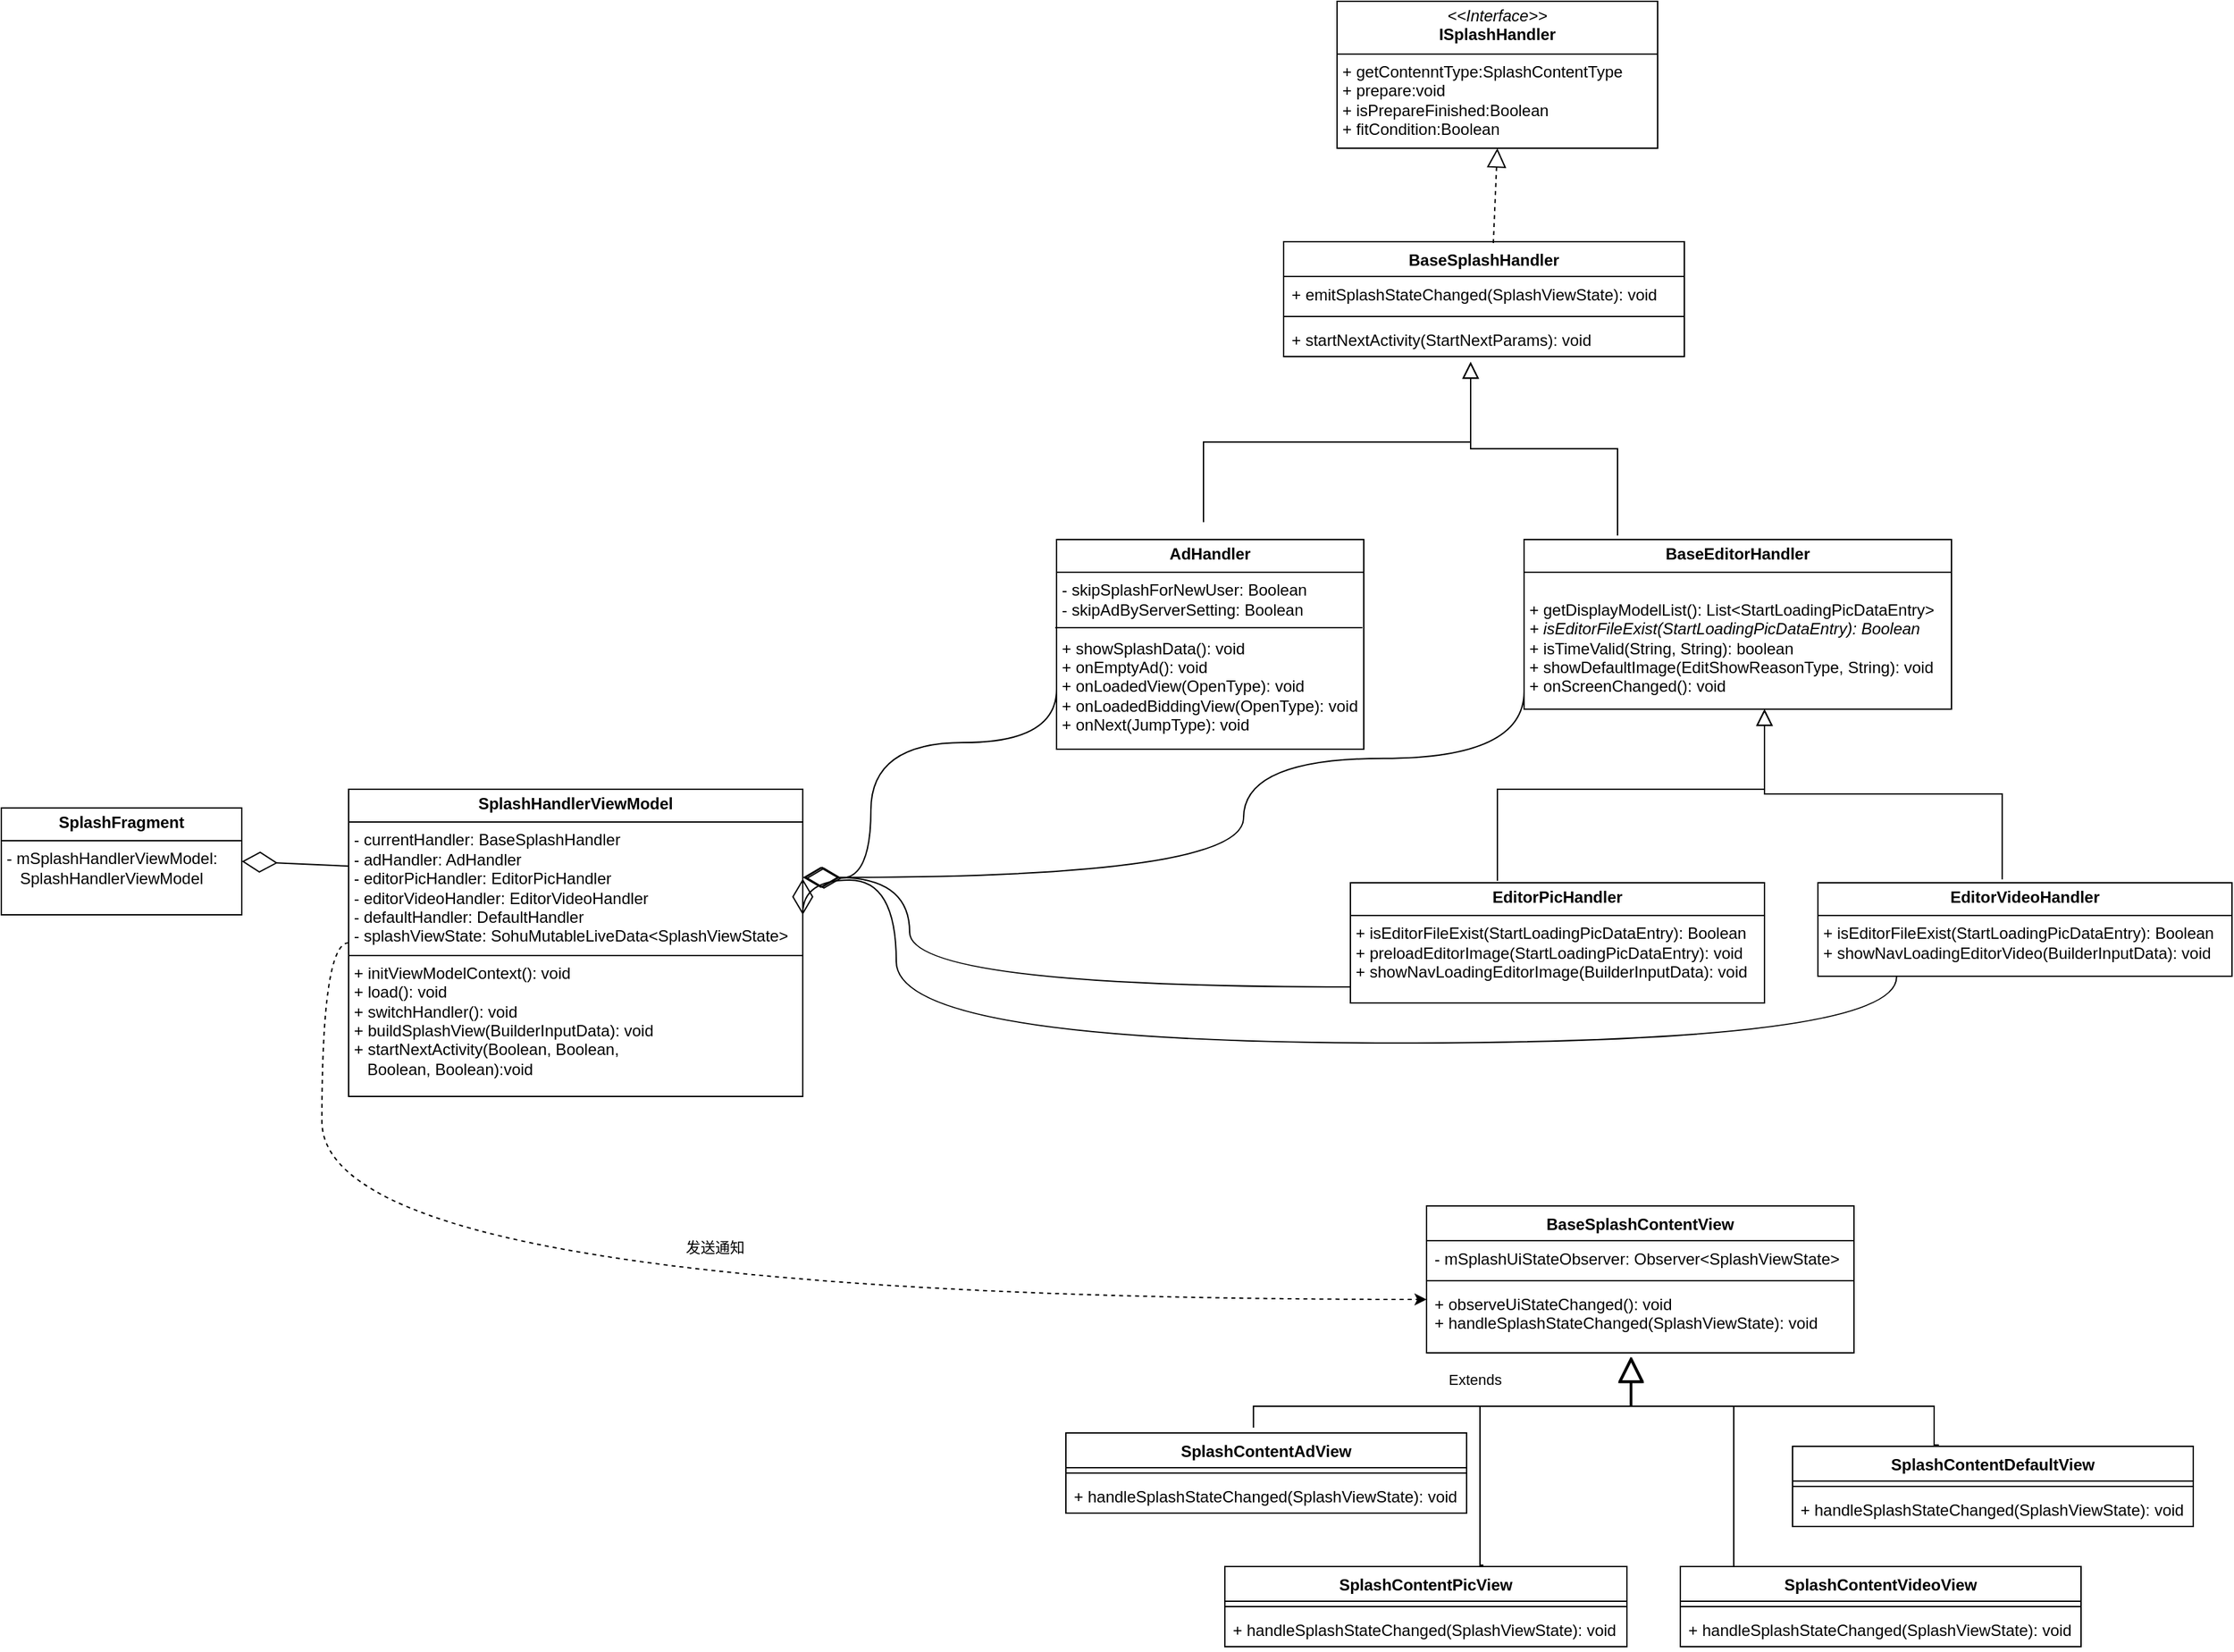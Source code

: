 <mxfile version="24.7.8" pages="3">
  <diagram id="C5RBs43oDa-KdzZeNtuy" name="启动-类图">
    <mxGraphModel dx="1853" dy="650" grid="1" gridSize="10" guides="1" tooltips="1" connect="1" arrows="1" fold="1" page="1" pageScale="1" pageWidth="827" pageHeight="1169" math="0" shadow="0">
      <root>
        <mxCell id="WIyWlLk6GJQsqaUBKTNV-0" />
        <mxCell id="WIyWlLk6GJQsqaUBKTNV-1" parent="WIyWlLk6GJQsqaUBKTNV-0" />
        <mxCell id="zkfFHV4jXpPFQw0GAbJ--12" value="" style="endArrow=block;endSize=10;endFill=0;shadow=0;strokeWidth=1;rounded=0;curved=0;edgeStyle=elbowEdgeStyle;elbow=vertical;" parent="WIyWlLk6GJQsqaUBKTNV-1" edge="1">
          <mxGeometry width="160" relative="1" as="geometry">
            <mxPoint x="100" y="410" as="sourcePoint" />
            <mxPoint x="300" y="290" as="targetPoint" />
          </mxGeometry>
        </mxCell>
        <mxCell id="zkfFHV4jXpPFQw0GAbJ--16" value="" style="endArrow=block;endSize=10;endFill=0;shadow=0;strokeWidth=1;rounded=0;curved=0;edgeStyle=elbowEdgeStyle;elbow=vertical;" parent="WIyWlLk6GJQsqaUBKTNV-1" edge="1">
          <mxGeometry width="160" relative="1" as="geometry">
            <mxPoint x="410" y="420" as="sourcePoint" />
            <mxPoint x="300" y="290" as="targetPoint" />
          </mxGeometry>
        </mxCell>
        <mxCell id="vUtpF-FoAzg-DGNeopzM-1" value="BaseSplashHandler" style="swimlane;fontStyle=1;align=center;verticalAlign=top;childLayout=stackLayout;horizontal=1;startSize=26;horizontalStack=0;resizeParent=1;resizeParentMax=0;resizeLast=0;collapsible=1;marginBottom=0;whiteSpace=wrap;html=1;" vertex="1" parent="WIyWlLk6GJQsqaUBKTNV-1">
          <mxGeometry x="160" y="200" width="300" height="86" as="geometry" />
        </mxCell>
        <mxCell id="vUtpF-FoAzg-DGNeopzM-2" value="+ emitSplashStateChanged(SplashViewState): void" style="text;strokeColor=none;fillColor=none;align=left;verticalAlign=top;spacingLeft=4;spacingRight=4;overflow=hidden;rotatable=0;points=[[0,0.5],[1,0.5]];portConstraint=eastwest;whiteSpace=wrap;html=1;" vertex="1" parent="vUtpF-FoAzg-DGNeopzM-1">
          <mxGeometry y="26" width="300" height="26" as="geometry" />
        </mxCell>
        <mxCell id="vUtpF-FoAzg-DGNeopzM-3" value="" style="line;strokeWidth=1;fillColor=none;align=left;verticalAlign=middle;spacingTop=-1;spacingLeft=3;spacingRight=3;rotatable=0;labelPosition=right;points=[];portConstraint=eastwest;strokeColor=inherit;" vertex="1" parent="vUtpF-FoAzg-DGNeopzM-1">
          <mxGeometry y="52" width="300" height="8" as="geometry" />
        </mxCell>
        <mxCell id="vUtpF-FoAzg-DGNeopzM-4" value="+ startNextActivity(StartNextParams): void" style="text;strokeColor=none;fillColor=none;align=left;verticalAlign=top;spacingLeft=4;spacingRight=4;overflow=hidden;rotatable=0;points=[[0,0.5],[1,0.5]];portConstraint=eastwest;whiteSpace=wrap;html=1;" vertex="1" parent="vUtpF-FoAzg-DGNeopzM-1">
          <mxGeometry y="60" width="300" height="26" as="geometry" />
        </mxCell>
        <mxCell id="vUtpF-FoAzg-DGNeopzM-5" value="&lt;p style=&quot;margin:0px;margin-top:4px;text-align:center;&quot;&gt;&lt;i&gt;&amp;lt;&amp;lt;Interface&amp;gt;&amp;gt;&lt;/i&gt;&lt;br&gt;&lt;b&gt;ISplashHandler&lt;/b&gt;&lt;br&gt;&lt;/p&gt;&lt;hr size=&quot;1&quot; style=&quot;border-style:solid;&quot;&gt;&lt;p style=&quot;margin:0px;margin-left:4px;&quot;&gt;+ getContenntType:SplashContentType&lt;br&gt;+ prepare:void&lt;/p&gt;&lt;p style=&quot;margin:0px;margin-left:4px;&quot;&gt;+ isPrepareFinished:Boolean&lt;br&gt;&lt;/p&gt;&lt;p style=&quot;margin:0px;margin-left:4px;&quot;&gt;+&amp;nbsp;fitCondition:Boolean&lt;/p&gt;" style="verticalAlign=top;align=left;overflow=fill;html=1;whiteSpace=wrap;" vertex="1" parent="WIyWlLk6GJQsqaUBKTNV-1">
          <mxGeometry x="200" y="20" width="240" height="110" as="geometry" />
        </mxCell>
        <mxCell id="vUtpF-FoAzg-DGNeopzM-6" value="" style="endArrow=block;dashed=1;endFill=0;endSize=12;html=1;rounded=0;entryX=0.5;entryY=1;entryDx=0;entryDy=0;exitX=0.55;exitY=0.012;exitDx=0;exitDy=0;exitPerimeter=0;" edge="1" parent="WIyWlLk6GJQsqaUBKTNV-1" target="vUtpF-FoAzg-DGNeopzM-5">
          <mxGeometry width="160" relative="1" as="geometry">
            <mxPoint x="317" y="201.032" as="sourcePoint" />
            <mxPoint x="312" y="130" as="targetPoint" />
          </mxGeometry>
        </mxCell>
        <mxCell id="vUtpF-FoAzg-DGNeopzM-8" value="&lt;p style=&quot;margin:0px;margin-top:4px;text-align:center;&quot;&gt;&lt;b&gt;AdHandler&lt;/b&gt;&lt;/p&gt;&lt;hr size=&quot;1&quot; style=&quot;border-style:solid;&quot;&gt;&lt;p style=&quot;margin:0px;margin-left:4px;&quot;&gt;- skipSplashForNewUser: Boolean&lt;/p&gt;&lt;p style=&quot;margin:0px;margin-left:4px;&quot;&gt;- skipAdByServerSetting:&amp;nbsp;&lt;span style=&quot;background-color: initial;&quot;&gt;Boolean&lt;/span&gt;&lt;/p&gt;&lt;p style=&quot;margin:0px;margin-left:4px;&quot;&gt;&lt;br&gt;&lt;/p&gt;&lt;p style=&quot;margin:0px;margin-left:4px;&quot;&gt;&lt;span style=&quot;background-color: initial;&quot;&gt;+ showSplashData(): void&lt;/span&gt;&lt;/p&gt;&lt;p style=&quot;margin:0px;margin-left:4px;&quot;&gt;&lt;span style=&quot;background-color: initial;&quot;&gt;+&amp;nbsp;&lt;/span&gt;&lt;span style=&quot;background-color: initial;&quot;&gt;onEmptyAd(): void&lt;/span&gt;&lt;/p&gt;&lt;p style=&quot;margin:0px;margin-left:4px;&quot;&gt;&lt;span style=&quot;background-color: initial;&quot;&gt;+&amp;nbsp;&lt;/span&gt;&lt;span style=&quot;background-color: initial;&quot;&gt;onLoadedView(&lt;/span&gt;&lt;span style=&quot;background-color: initial;&quot;&gt;OpenType&lt;/span&gt;&lt;span style=&quot;background-color: initial;&quot;&gt;): void&lt;/span&gt;&lt;/p&gt;&lt;p style=&quot;margin:0px;margin-left:4px;&quot;&gt;&lt;span style=&quot;background-color: initial;&quot;&gt;+&amp;nbsp;&lt;/span&gt;&lt;span style=&quot;background-color: initial;&quot;&gt;onLoadedBiddingView(&lt;/span&gt;&lt;span style=&quot;background-color: initial;&quot;&gt;OpenType&lt;/span&gt;&lt;span style=&quot;background-color: initial;&quot;&gt;): void&lt;/span&gt;&lt;span style=&quot;background-color: initial;&quot;&gt;&lt;br&gt;&lt;/span&gt;&lt;/p&gt;&lt;p style=&quot;margin:0px;margin-left:4px;&quot;&gt;&lt;span style=&quot;background-color: initial;&quot;&gt;+ onNext(&lt;/span&gt;&lt;span style=&quot;background-color: initial;&quot;&gt;JumpType&lt;/span&gt;&lt;span style=&quot;background-color: initial;&quot;&gt;): void&lt;/span&gt;&lt;/p&gt;" style="verticalAlign=top;align=left;overflow=fill;html=1;whiteSpace=wrap;" vertex="1" parent="WIyWlLk6GJQsqaUBKTNV-1">
          <mxGeometry x="-10" y="423" width="230" height="157" as="geometry" />
        </mxCell>
        <mxCell id="vUtpF-FoAzg-DGNeopzM-9" value="" style="line;strokeWidth=1;fillColor=none;align=left;verticalAlign=middle;spacingTop=-1;spacingLeft=3;spacingRight=3;rotatable=0;labelPosition=right;points=[];portConstraint=eastwest;strokeColor=inherit;" vertex="1" parent="WIyWlLk6GJQsqaUBKTNV-1">
          <mxGeometry x="-11" y="485" width="230" height="8" as="geometry" />
        </mxCell>
        <mxCell id="vUtpF-FoAzg-DGNeopzM-10" value="&lt;p style=&quot;margin:0px;margin-top:4px;text-align:center;&quot;&gt;&lt;b&gt;BaseEditorHandler&lt;/b&gt;&lt;/p&gt;&lt;hr size=&quot;1&quot; style=&quot;border-style:solid;&quot;&gt;&lt;p style=&quot;margin:0px;margin-left:4px;&quot;&gt;&lt;br&gt;&lt;/p&gt;&lt;p style=&quot;margin:0px;margin-left:4px;&quot;&gt;&lt;span style=&quot;background-color: initial;&quot;&gt;+&amp;nbsp;&lt;/span&gt;&lt;span style=&quot;background-color: initial;&quot;&gt;getDisplayModelList():&amp;nbsp;&lt;/span&gt;&lt;span style=&quot;background-color: initial;&quot;&gt;List&amp;lt;StartLoadingPicDataEntry&amp;gt;&lt;/span&gt;&lt;/p&gt;&lt;p style=&quot;margin:0px;margin-left:4px;&quot;&gt;&lt;i&gt;&lt;span style=&quot;background-color: initial;&quot;&gt;+ isEditorFileExist(&lt;/span&gt;&lt;span style=&quot;background-color: initial;&quot;&gt;StartLoadingPicDataEntry&lt;/span&gt;&lt;span style=&quot;background-color: initial;&quot;&gt;): Boolean&lt;/span&gt;&lt;/i&gt;&lt;br&gt;&lt;/p&gt;&lt;p style=&quot;margin:0px;margin-left:4px;&quot;&gt;&lt;span style=&quot;background-color: initial;&quot;&gt;+&amp;nbsp;&lt;/span&gt;&lt;span style=&quot;background-color: initial;&quot;&gt;isTimeValid(&lt;/span&gt;&lt;span style=&quot;background-color: initial;&quot;&gt;String, String&lt;/span&gt;&lt;span style=&quot;background-color: initial;&quot;&gt;): boolean&lt;/span&gt;&lt;span style=&quot;background-color: initial;&quot;&gt;&lt;br&gt;&lt;/span&gt;&lt;/p&gt;&lt;p style=&quot;margin:0px;margin-left:4px;&quot;&gt;&lt;span style=&quot;background-color: initial;&quot;&gt;+ showDefaultImage(&lt;/span&gt;&lt;span style=&quot;background-color: initial;&quot;&gt;EditShowReasonType, String): void&lt;/span&gt;&lt;/p&gt;&lt;p style=&quot;margin:0px;margin-left:4px;&quot;&gt;&lt;span style=&quot;background-color: initial;&quot;&gt;+&amp;nbsp;&lt;/span&gt;&lt;span style=&quot;background-color: initial;&quot;&gt;onScreenChanged(): void&lt;/span&gt;&lt;/p&gt;" style="verticalAlign=top;align=left;overflow=fill;html=1;whiteSpace=wrap;" vertex="1" parent="WIyWlLk6GJQsqaUBKTNV-1">
          <mxGeometry x="340" y="423" width="320" height="127" as="geometry" />
        </mxCell>
        <mxCell id="vUtpF-FoAzg-DGNeopzM-12" value="&lt;p style=&quot;margin:0px;margin-top:4px;text-align:center;&quot;&gt;&lt;b&gt;EditorPicHandler&lt;/b&gt;&lt;/p&gt;&lt;hr size=&quot;1&quot; style=&quot;border-style:solid;&quot;&gt;&lt;p style=&quot;margin:0px;margin-left:4px;&quot;&gt;&lt;span style=&quot;background-color: initial;&quot;&gt;+ isEditorFileExist(&lt;/span&gt;&lt;span style=&quot;background-color: initial;&quot;&gt;StartLoadingPicDataEntry&lt;/span&gt;&lt;span style=&quot;background-color: initial;&quot;&gt;): Boolean&lt;/span&gt;&lt;br&gt;&lt;/p&gt;&lt;p style=&quot;margin:0px;margin-left:4px;&quot;&gt;&lt;span style=&quot;background-color: initial;&quot;&gt;+&amp;nbsp;&lt;/span&gt;&lt;span style=&quot;background-color: initial;&quot;&gt;preloadEditorImage(&lt;/span&gt;&lt;span style=&quot;background-color: initial;&quot;&gt;StartLoadingPicDataEntry): void&lt;/span&gt;&lt;/p&gt;&lt;p style=&quot;margin:0px;margin-left:4px;&quot;&gt;&lt;span style=&quot;background-color: initial;&quot;&gt;+&amp;nbsp;&lt;/span&gt;&lt;span style=&quot;background-color: initial;&quot;&gt;showNavLoadingEditorImage(BuilderInputData): void&lt;/span&gt;&lt;/p&gt;" style="verticalAlign=top;align=left;overflow=fill;html=1;whiteSpace=wrap;" vertex="1" parent="WIyWlLk6GJQsqaUBKTNV-1">
          <mxGeometry x="210" y="680" width="310" height="90" as="geometry" />
        </mxCell>
        <mxCell id="vUtpF-FoAzg-DGNeopzM-13" value="&lt;p style=&quot;margin:0px;margin-top:4px;text-align:center;&quot;&gt;&lt;b&gt;EditorVideoHandler&lt;/b&gt;&lt;/p&gt;&lt;hr size=&quot;1&quot; style=&quot;border-style:solid;&quot;&gt;&lt;p style=&quot;margin:0px;margin-left:4px;&quot;&gt;&lt;span style=&quot;background-color: initial;&quot;&gt;+ isEditorFileExist(&lt;/span&gt;&lt;span style=&quot;background-color: initial;&quot;&gt;StartLoadingPicDataEntry&lt;/span&gt;&lt;span style=&quot;background-color: initial;&quot;&gt;): Boolean&lt;/span&gt;&lt;/p&gt;&lt;p style=&quot;margin:0px;margin-left:4px;&quot;&gt;&lt;span style=&quot;background-color: initial;&quot;&gt;+&amp;nbsp;&lt;/span&gt;&lt;span style=&quot;background-color: initial;&quot;&gt;showNavLoadingEditorVideo(BuilderInputData): void&lt;/span&gt;&lt;/p&gt;" style="verticalAlign=top;align=left;overflow=fill;html=1;whiteSpace=wrap;" vertex="1" parent="WIyWlLk6GJQsqaUBKTNV-1">
          <mxGeometry x="560" y="680" width="310" height="70" as="geometry" />
        </mxCell>
        <mxCell id="vUtpF-FoAzg-DGNeopzM-14" value="" style="endArrow=block;endSize=10;endFill=0;shadow=0;strokeWidth=1;rounded=0;curved=0;edgeStyle=elbowEdgeStyle;elbow=vertical;exitX=0.445;exitY=-0.036;exitDx=0;exitDy=0;exitPerimeter=0;" edge="1" parent="WIyWlLk6GJQsqaUBKTNV-1" source="vUtpF-FoAzg-DGNeopzM-13">
          <mxGeometry width="160" relative="1" as="geometry">
            <mxPoint x="630" y="680" as="sourcePoint" />
            <mxPoint x="520" y="550" as="targetPoint" />
          </mxGeometry>
        </mxCell>
        <mxCell id="vUtpF-FoAzg-DGNeopzM-15" value="" style="endArrow=block;endSize=10;endFill=0;shadow=0;strokeWidth=1;rounded=0;curved=0;edgeStyle=elbowEdgeStyle;elbow=vertical;exitX=0.355;exitY=-0.017;exitDx=0;exitDy=0;exitPerimeter=0;" edge="1" parent="WIyWlLk6GJQsqaUBKTNV-1" source="vUtpF-FoAzg-DGNeopzM-12">
          <mxGeometry width="160" relative="1" as="geometry">
            <mxPoint x="320" y="670" as="sourcePoint" />
            <mxPoint x="520" y="550" as="targetPoint" />
            <Array as="points">
              <mxPoint x="420" y="610" />
            </Array>
          </mxGeometry>
        </mxCell>
        <mxCell id="vUtpF-FoAzg-DGNeopzM-16" value="BaseSplashContentView" style="swimlane;fontStyle=1;align=center;verticalAlign=top;childLayout=stackLayout;horizontal=1;startSize=26;horizontalStack=0;resizeParent=1;resizeParentMax=0;resizeLast=0;collapsible=1;marginBottom=0;whiteSpace=wrap;html=1;" vertex="1" parent="WIyWlLk6GJQsqaUBKTNV-1">
          <mxGeometry x="267" y="922" width="320" height="110" as="geometry" />
        </mxCell>
        <mxCell id="vUtpF-FoAzg-DGNeopzM-17" value="-&amp;nbsp;mSplashUiStateObserver:&amp;nbsp;Observer&amp;lt;SplashViewState&amp;gt;" style="text;strokeColor=none;fillColor=none;align=left;verticalAlign=top;spacingLeft=4;spacingRight=4;overflow=hidden;rotatable=0;points=[[0,0.5],[1,0.5]];portConstraint=eastwest;whiteSpace=wrap;html=1;" vertex="1" parent="vUtpF-FoAzg-DGNeopzM-16">
          <mxGeometry y="26" width="320" height="26" as="geometry" />
        </mxCell>
        <mxCell id="vUtpF-FoAzg-DGNeopzM-18" value="" style="line;strokeWidth=1;fillColor=none;align=left;verticalAlign=middle;spacingTop=-1;spacingLeft=3;spacingRight=3;rotatable=0;labelPosition=right;points=[];portConstraint=eastwest;strokeColor=inherit;" vertex="1" parent="vUtpF-FoAzg-DGNeopzM-16">
          <mxGeometry y="52" width="320" height="8" as="geometry" />
        </mxCell>
        <mxCell id="vUtpF-FoAzg-DGNeopzM-19" value="+ observeUiStateChanged(): void&lt;div&gt;+&amp;nbsp;handleSplashStateChanged(SplashViewState): void&lt;/div&gt;" style="text;strokeColor=none;fillColor=none;align=left;verticalAlign=top;spacingLeft=4;spacingRight=4;overflow=hidden;rotatable=0;points=[[0,0.5],[1,0.5]];portConstraint=eastwest;whiteSpace=wrap;html=1;" vertex="1" parent="vUtpF-FoAzg-DGNeopzM-16">
          <mxGeometry y="60" width="320" height="50" as="geometry" />
        </mxCell>
        <mxCell id="vUtpF-FoAzg-DGNeopzM-20" value="SplashContentAd&lt;span style=&quot;background-color: initial;&quot;&gt;View&lt;/span&gt;" style="swimlane;fontStyle=1;align=center;verticalAlign=top;childLayout=stackLayout;horizontal=1;startSize=26;horizontalStack=0;resizeParent=1;resizeParentMax=0;resizeLast=0;collapsible=1;marginBottom=0;whiteSpace=wrap;html=1;" vertex="1" parent="WIyWlLk6GJQsqaUBKTNV-1">
          <mxGeometry x="-3" y="1092" width="300" height="60" as="geometry" />
        </mxCell>
        <mxCell id="vUtpF-FoAzg-DGNeopzM-22" value="" style="line;strokeWidth=1;fillColor=none;align=left;verticalAlign=middle;spacingTop=-1;spacingLeft=3;spacingRight=3;rotatable=0;labelPosition=right;points=[];portConstraint=eastwest;strokeColor=inherit;" vertex="1" parent="vUtpF-FoAzg-DGNeopzM-20">
          <mxGeometry y="26" width="300" height="8" as="geometry" />
        </mxCell>
        <mxCell id="vUtpF-FoAzg-DGNeopzM-23" value="&lt;div&gt;+&amp;nbsp;handleSplashStateChanged(SplashViewState): void&lt;/div&gt;" style="text;strokeColor=none;fillColor=none;align=left;verticalAlign=top;spacingLeft=4;spacingRight=4;overflow=hidden;rotatable=0;points=[[0,0.5],[1,0.5]];portConstraint=eastwest;whiteSpace=wrap;html=1;" vertex="1" parent="vUtpF-FoAzg-DGNeopzM-20">
          <mxGeometry y="34" width="300" height="26" as="geometry" />
        </mxCell>
        <mxCell id="vUtpF-FoAzg-DGNeopzM-30" value="SplashContentDefault&lt;span style=&quot;background-color: initial;&quot;&gt;View&lt;/span&gt;" style="swimlane;fontStyle=1;align=center;verticalAlign=top;childLayout=stackLayout;horizontal=1;startSize=26;horizontalStack=0;resizeParent=1;resizeParentMax=0;resizeLast=0;collapsible=1;marginBottom=0;whiteSpace=wrap;html=1;" vertex="1" parent="WIyWlLk6GJQsqaUBKTNV-1">
          <mxGeometry x="541" y="1102" width="300" height="60" as="geometry" />
        </mxCell>
        <mxCell id="vUtpF-FoAzg-DGNeopzM-31" value="" style="line;strokeWidth=1;fillColor=none;align=left;verticalAlign=middle;spacingTop=-1;spacingLeft=3;spacingRight=3;rotatable=0;labelPosition=right;points=[];portConstraint=eastwest;strokeColor=inherit;" vertex="1" parent="vUtpF-FoAzg-DGNeopzM-30">
          <mxGeometry y="26" width="300" height="8" as="geometry" />
        </mxCell>
        <mxCell id="vUtpF-FoAzg-DGNeopzM-32" value="&lt;div&gt;+&amp;nbsp;handleSplashStateChanged(SplashViewState): void&lt;/div&gt;" style="text;strokeColor=none;fillColor=none;align=left;verticalAlign=top;spacingLeft=4;spacingRight=4;overflow=hidden;rotatable=0;points=[[0,0.5],[1,0.5]];portConstraint=eastwest;whiteSpace=wrap;html=1;" vertex="1" parent="vUtpF-FoAzg-DGNeopzM-30">
          <mxGeometry y="34" width="300" height="26" as="geometry" />
        </mxCell>
        <mxCell id="vUtpF-FoAzg-DGNeopzM-27" value="SplashContentVideo&lt;span style=&quot;background-color: initial;&quot;&gt;View&lt;/span&gt;" style="swimlane;fontStyle=1;align=center;verticalAlign=top;childLayout=stackLayout;horizontal=1;startSize=26;horizontalStack=0;resizeParent=1;resizeParentMax=0;resizeLast=0;collapsible=1;marginBottom=0;whiteSpace=wrap;html=1;" vertex="1" parent="WIyWlLk6GJQsqaUBKTNV-1">
          <mxGeometry x="457" y="1192" width="300" height="60" as="geometry" />
        </mxCell>
        <mxCell id="vUtpF-FoAzg-DGNeopzM-28" value="" style="line;strokeWidth=1;fillColor=none;align=left;verticalAlign=middle;spacingTop=-1;spacingLeft=3;spacingRight=3;rotatable=0;labelPosition=right;points=[];portConstraint=eastwest;strokeColor=inherit;" vertex="1" parent="vUtpF-FoAzg-DGNeopzM-27">
          <mxGeometry y="26" width="300" height="8" as="geometry" />
        </mxCell>
        <mxCell id="vUtpF-FoAzg-DGNeopzM-29" value="&lt;div&gt;+&amp;nbsp;handleSplashStateChanged(SplashViewState): void&lt;/div&gt;" style="text;strokeColor=none;fillColor=none;align=left;verticalAlign=top;spacingLeft=4;spacingRight=4;overflow=hidden;rotatable=0;points=[[0,0.5],[1,0.5]];portConstraint=eastwest;whiteSpace=wrap;html=1;" vertex="1" parent="vUtpF-FoAzg-DGNeopzM-27">
          <mxGeometry y="34" width="300" height="26" as="geometry" />
        </mxCell>
        <mxCell id="vUtpF-FoAzg-DGNeopzM-24" value="SplashContentPic&lt;span style=&quot;background-color: initial;&quot;&gt;View&lt;/span&gt;" style="swimlane;fontStyle=1;align=center;verticalAlign=top;childLayout=stackLayout;horizontal=1;startSize=26;horizontalStack=0;resizeParent=1;resizeParentMax=0;resizeLast=0;collapsible=1;marginBottom=0;whiteSpace=wrap;html=1;" vertex="1" parent="WIyWlLk6GJQsqaUBKTNV-1">
          <mxGeometry x="116" y="1192" width="301" height="60" as="geometry" />
        </mxCell>
        <mxCell id="vUtpF-FoAzg-DGNeopzM-25" value="" style="line;strokeWidth=1;fillColor=none;align=left;verticalAlign=middle;spacingTop=-1;spacingLeft=3;spacingRight=3;rotatable=0;labelPosition=right;points=[];portConstraint=eastwest;strokeColor=inherit;" vertex="1" parent="vUtpF-FoAzg-DGNeopzM-24">
          <mxGeometry y="26" width="301" height="8" as="geometry" />
        </mxCell>
        <mxCell id="vUtpF-FoAzg-DGNeopzM-26" value="&lt;div&gt;+&amp;nbsp;handleSplashStateChanged(SplashViewState): void&lt;/div&gt;" style="text;strokeColor=none;fillColor=none;align=left;verticalAlign=top;spacingLeft=4;spacingRight=4;overflow=hidden;rotatable=0;points=[[0,0.5],[1,0.5]];portConstraint=eastwest;whiteSpace=wrap;html=1;" vertex="1" parent="vUtpF-FoAzg-DGNeopzM-24">
          <mxGeometry y="34" width="301" height="26" as="geometry" />
        </mxCell>
        <mxCell id="vUtpF-FoAzg-DGNeopzM-39" value="" style="endArrow=block;endSize=16;endFill=0;html=1;rounded=0;entryX=0.48;entryY=1.08;entryDx=0;entryDy=0;entryPerimeter=0;exitX=0.468;exitY=-0.067;exitDx=0;exitDy=0;exitPerimeter=0;edgeStyle=orthogonalEdgeStyle;" edge="1" parent="WIyWlLk6GJQsqaUBKTNV-1" source="vUtpF-FoAzg-DGNeopzM-20" target="vUtpF-FoAzg-DGNeopzM-19">
          <mxGeometry width="160" relative="1" as="geometry">
            <mxPoint x="277" y="1062" as="sourcePoint" />
            <mxPoint x="437" y="1062" as="targetPoint" />
            <Array as="points">
              <mxPoint x="137" y="1072" />
              <mxPoint x="421" y="1072" />
            </Array>
          </mxGeometry>
        </mxCell>
        <mxCell id="vUtpF-FoAzg-DGNeopzM-42" value="" style="endArrow=block;endSize=16;endFill=0;html=1;rounded=0;entryX=0.477;entryY=0.94;entryDx=0;entryDy=0;entryPerimeter=0;edgeStyle=orthogonalEdgeStyle;exitX=0.643;exitY=-0.017;exitDx=0;exitDy=0;exitPerimeter=0;" edge="1" parent="WIyWlLk6GJQsqaUBKTNV-1" source="vUtpF-FoAzg-DGNeopzM-24">
          <mxGeometry width="160" relative="1" as="geometry">
            <mxPoint x="307" y="1182" as="sourcePoint" />
            <mxPoint x="419.64" y="1036" as="targetPoint" />
            <Array as="points">
              <mxPoint x="307" y="1191" />
              <mxPoint x="307" y="1072" />
              <mxPoint x="420" y="1072" />
            </Array>
          </mxGeometry>
        </mxCell>
        <mxCell id="vUtpF-FoAzg-DGNeopzM-43" value="&lt;div&gt;&lt;br&gt;&lt;/div&gt;&lt;div&gt;&lt;br&gt;&lt;/div&gt;" style="endArrow=block;endSize=16;endFill=0;html=1;rounded=0;exitX=0.3;exitY=0;exitDx=0;exitDy=0;exitPerimeter=0;edgeStyle=orthogonalEdgeStyle;" edge="1" parent="WIyWlLk6GJQsqaUBKTNV-1" source="vUtpF-FoAzg-DGNeopzM-27">
          <mxGeometry width="160" relative="1" as="geometry">
            <mxPoint x="420.5" y="1115" as="sourcePoint" />
            <mxPoint x="420.5" y="1035" as="targetPoint" />
            <Array as="points">
              <mxPoint x="497" y="1192" />
              <mxPoint x="497" y="1072" />
              <mxPoint x="421" y="1072" />
            </Array>
          </mxGeometry>
        </mxCell>
        <mxCell id="vUtpF-FoAzg-DGNeopzM-44" value="Extends" style="endArrow=block;endSize=16;endFill=0;html=1;rounded=0;entryX=0.639;entryY=1.08;entryDx=0;entryDy=0;entryPerimeter=0;edgeStyle=orthogonalEdgeStyle;exitX=0.365;exitY=-0.017;exitDx=0;exitDy=0;exitPerimeter=0;" edge="1" parent="WIyWlLk6GJQsqaUBKTNV-1" source="vUtpF-FoAzg-DGNeopzM-30">
          <mxGeometry x="1" y="197" width="160" relative="1" as="geometry">
            <mxPoint x="647" y="1092" as="sourcePoint" />
            <mxPoint x="419.77" y="1035" as="targetPoint" />
            <Array as="points">
              <mxPoint x="647" y="1101" />
              <mxPoint x="647" y="1072" />
              <mxPoint x="420" y="1072" />
            </Array>
            <mxPoint x="80" y="17" as="offset" />
          </mxGeometry>
        </mxCell>
        <mxCell id="vUtpF-FoAzg-DGNeopzM-45" value="&lt;p style=&quot;margin:0px;margin-top:4px;text-align:center;&quot;&gt;&lt;b&gt;SplashHandlerViewModel&lt;/b&gt;&lt;/p&gt;&lt;hr size=&quot;1&quot; style=&quot;border-style:solid;&quot;&gt;&lt;p style=&quot;margin:0px;margin-left:4px;&quot;&gt;- currentHandler: BaseSplashHandler&lt;/p&gt;&lt;p style=&quot;margin:0px;margin-left:4px;&quot;&gt;- adHandler: AdHandler&lt;/p&gt;&lt;p style=&quot;margin:0px;margin-left:4px;&quot;&gt;- editorPicHandler: EditorPicHandler&lt;br&gt;&lt;/p&gt;&lt;p style=&quot;margin:0px;margin-left:4px;&quot;&gt;- editorVideoHandler: EditorVideoHandler&lt;br&gt;&lt;/p&gt;&lt;p style=&quot;margin:0px;margin-left:4px;&quot;&gt;- defaultHandler: DefaultHandler&lt;br&gt;&lt;/p&gt;&lt;p style=&quot;margin:0px;margin-left:4px;&quot;&gt;-&amp;nbsp;splashViewState:&amp;nbsp;SohuMutableLiveData&amp;lt;SplashViewState&amp;gt;&lt;/p&gt;&lt;hr size=&quot;1&quot; style=&quot;border-style:solid;&quot;&gt;&lt;p style=&quot;margin:0px;margin-left:4px;&quot;&gt;+ initViewModelContext(): void&lt;/p&gt;&lt;p style=&quot;margin:0px;margin-left:4px;&quot;&gt;+ load(): void&lt;br&gt;&lt;/p&gt;&lt;p style=&quot;margin:0px;margin-left:4px;&quot;&gt;+ switchHandler(): void&lt;/p&gt;&lt;p style=&quot;margin:0px;margin-left:4px;&quot;&gt;+&amp;nbsp;buildSplashView(BuilderInputData): void&lt;/p&gt;&lt;p style=&quot;margin:0px;margin-left:4px;&quot;&gt;+ startNextActivity(Boolean, Boolean,&amp;nbsp;&lt;/p&gt;&lt;p style=&quot;margin:0px;margin-left:4px;&quot;&gt;&amp;nbsp; &amp;nbsp;Boolean, Boolean):void&lt;/p&gt;" style="verticalAlign=top;align=left;overflow=fill;html=1;whiteSpace=wrap;" vertex="1" parent="WIyWlLk6GJQsqaUBKTNV-1">
          <mxGeometry x="-540" y="610" width="340" height="230" as="geometry" />
        </mxCell>
        <mxCell id="vUtpF-FoAzg-DGNeopzM-46" value="" style="endArrow=diamondThin;endFill=0;endSize=24;html=1;rounded=0;edgeStyle=orthogonalEdgeStyle;curved=1;entryX=1.007;entryY=0.198;entryDx=0;entryDy=0;entryPerimeter=0;" edge="1" parent="WIyWlLk6GJQsqaUBKTNV-1">
          <mxGeometry width="160" relative="1" as="geometry">
            <mxPoint x="-10" y="535" as="sourcePoint" />
            <mxPoint x="-197.62" y="676.58" as="targetPoint" />
            <Array as="points">
              <mxPoint x="-10" y="575" />
              <mxPoint x="-149" y="575" />
              <mxPoint x="-149" y="677" />
            </Array>
          </mxGeometry>
        </mxCell>
        <mxCell id="vUtpF-FoAzg-DGNeopzM-47" value="" style="endArrow=diamondThin;endFill=0;endSize=24;html=1;rounded=0;entryX=1.004;entryY=0.567;entryDx=0;entryDy=0;entryPerimeter=0;edgeStyle=orthogonalEdgeStyle;curved=1;exitX=0;exitY=1;exitDx=0;exitDy=0;" edge="1" parent="WIyWlLk6GJQsqaUBKTNV-1">
          <mxGeometry width="160" relative="1" as="geometry">
            <mxPoint x="340" y="536.9" as="sourcePoint" />
            <mxPoint x="-198.92" y="675.97" as="targetPoint" />
            <Array as="points">
              <mxPoint x="340" y="586.9" />
              <mxPoint x="130" y="586.9" />
              <mxPoint x="130" y="675.9" />
            </Array>
          </mxGeometry>
        </mxCell>
        <mxCell id="vUtpF-FoAzg-DGNeopzM-48" value="" style="endArrow=diamondThin;endFill=0;endSize=24;html=1;rounded=0;edgeStyle=orthogonalEdgeStyle;curved=1;" edge="1" parent="WIyWlLk6GJQsqaUBKTNV-1">
          <mxGeometry width="160" relative="1" as="geometry">
            <mxPoint x="210" y="758" as="sourcePoint" />
            <mxPoint x="-200" y="676" as="targetPoint" />
            <Array as="points">
              <mxPoint x="-120" y="758" />
              <mxPoint x="-120" y="676" />
            </Array>
          </mxGeometry>
        </mxCell>
        <mxCell id="vUtpF-FoAzg-DGNeopzM-50" value="" style="endArrow=diamondThin;endFill=0;endSize=24;html=1;rounded=0;edgeStyle=orthogonalEdgeStyle;curved=1;exitX=0.19;exitY=1.007;exitDx=0;exitDy=0;exitPerimeter=0;" edge="1" parent="WIyWlLk6GJQsqaUBKTNV-1" source="vUtpF-FoAzg-DGNeopzM-13">
          <mxGeometry width="160" relative="1" as="geometry">
            <mxPoint x="620" y="760" as="sourcePoint" />
            <mxPoint x="-200" y="677" as="targetPoint" />
            <Array as="points">
              <mxPoint x="619" y="800" />
              <mxPoint x="-130" y="800" />
              <mxPoint x="-130" y="678" />
            </Array>
          </mxGeometry>
        </mxCell>
        <mxCell id="vUtpF-FoAzg-DGNeopzM-51" style="edgeStyle=orthogonalEdgeStyle;rounded=0;orthogonalLoop=1;jettySize=auto;html=1;exitX=0;exitY=0.5;exitDx=0;exitDy=0;entryX=0;entryY=0.2;entryDx=0;entryDy=0;entryPerimeter=0;curved=1;dashed=1;" edge="1" parent="WIyWlLk6GJQsqaUBKTNV-1" source="vUtpF-FoAzg-DGNeopzM-45" target="vUtpF-FoAzg-DGNeopzM-19">
          <mxGeometry relative="1" as="geometry" />
        </mxCell>
        <mxCell id="vUtpF-FoAzg-DGNeopzM-52" value="发送通知" style="edgeLabel;html=1;align=center;verticalAlign=middle;resizable=0;points=[];" vertex="1" connectable="0" parent="vUtpF-FoAzg-DGNeopzM-51">
          <mxGeometry x="0.04" y="40" relative="1" as="geometry">
            <mxPoint x="1" y="1" as="offset" />
          </mxGeometry>
        </mxCell>
        <mxCell id="vUtpF-FoAzg-DGNeopzM-57" value="&lt;p style=&quot;margin:0px;margin-top:4px;text-align:center;&quot;&gt;&lt;b&gt;SplashFragment&lt;/b&gt;&lt;/p&gt;&lt;hr size=&quot;1&quot; style=&quot;border-style:solid;&quot;&gt;&lt;p style=&quot;margin:0px;margin-left:4px;&quot;&gt;-&amp;nbsp;mSplashHandlerViewModel:&lt;/p&gt;&lt;p style=&quot;margin:0px;margin-left:4px;&quot;&gt;&amp;nbsp; &amp;nbsp;SplashHandlerViewModel&lt;/p&gt;" style="verticalAlign=top;align=left;overflow=fill;html=1;whiteSpace=wrap;" vertex="1" parent="WIyWlLk6GJQsqaUBKTNV-1">
          <mxGeometry x="-800" y="624" width="180" height="80" as="geometry" />
        </mxCell>
        <mxCell id="vUtpF-FoAzg-DGNeopzM-58" value="" style="endArrow=diamondThin;endFill=0;endSize=24;html=1;rounded=0;entryX=1;entryY=0.5;entryDx=0;entryDy=0;exitX=0;exitY=0.25;exitDx=0;exitDy=0;" edge="1" parent="WIyWlLk6GJQsqaUBKTNV-1" source="vUtpF-FoAzg-DGNeopzM-45" target="vUtpF-FoAzg-DGNeopzM-57">
          <mxGeometry width="160" relative="1" as="geometry">
            <mxPoint x="-720" y="540" as="sourcePoint" />
            <mxPoint x="-560" y="540" as="targetPoint" />
          </mxGeometry>
        </mxCell>
      </root>
    </mxGraphModel>
  </diagram>
  <diagram id="KFG6FqCh-NuulRLG3yEO" name="启动用例图">
    <mxGraphModel dx="1026" dy="650" grid="1" gridSize="10" guides="1" tooltips="1" connect="1" arrows="1" fold="1" page="1" pageScale="1" pageWidth="827" pageHeight="1169" math="0" shadow="0">
      <root>
        <mxCell id="0" />
        <mxCell id="1" parent="0" />
        <mxCell id="xRoRBiT67scmMTa3O1SN-6" style="rounded=0;orthogonalLoop=1;jettySize=auto;html=1;exitX=1;exitY=0.333;exitDx=0;exitDy=0;exitPerimeter=0;" edge="1" parent="1" source="xRoRBiT67scmMTa3O1SN-1" target="xRoRBiT67scmMTa3O1SN-3">
          <mxGeometry relative="1" as="geometry" />
        </mxCell>
        <mxCell id="xRoRBiT67scmMTa3O1SN-7" style="rounded=0;orthogonalLoop=1;jettySize=auto;html=1;exitX=1;exitY=1;exitDx=0;exitDy=0;exitPerimeter=0;entryX=0;entryY=0.333;entryDx=0;entryDy=0;entryPerimeter=0;" edge="1" parent="1" source="xRoRBiT67scmMTa3O1SN-1" target="xRoRBiT67scmMTa3O1SN-16">
          <mxGeometry relative="1" as="geometry" />
        </mxCell>
        <mxCell id="xRoRBiT67scmMTa3O1SN-19" style="rounded=0;orthogonalLoop=1;jettySize=auto;html=1;exitX=0.5;exitY=0.5;exitDx=0;exitDy=0;exitPerimeter=0;entryX=0;entryY=0.5;entryDx=0;entryDy=0;" edge="1" parent="1" source="xRoRBiT67scmMTa3O1SN-1" target="xRoRBiT67scmMTa3O1SN-14">
          <mxGeometry relative="1" as="geometry" />
        </mxCell>
        <mxCell id="xRoRBiT67scmMTa3O1SN-20" style="rounded=0;orthogonalLoop=1;jettySize=auto;html=1;exitX=0.767;exitY=0.808;exitDx=0;exitDy=0;exitPerimeter=0;entryX=0;entryY=0;entryDx=0;entryDy=0;" edge="1" parent="1" source="xRoRBiT67scmMTa3O1SN-1" target="xRoRBiT67scmMTa3O1SN-4">
          <mxGeometry relative="1" as="geometry" />
        </mxCell>
        <mxCell id="xRoRBiT67scmMTa3O1SN-1" value="" style="shape=umlActor;verticalLabelPosition=bottom;verticalAlign=top;html=1;" vertex="1" parent="1">
          <mxGeometry x="60" y="250" width="30" height="60" as="geometry" />
        </mxCell>
        <mxCell id="xRoRBiT67scmMTa3O1SN-2" value="同意隐私协议" style="ellipse;whiteSpace=wrap;html=1;" vertex="1" parent="1">
          <mxGeometry x="220" y="80" width="110" height="60" as="geometry" />
        </mxCell>
        <mxCell id="xRoRBiT67scmMTa3O1SN-3" value="点击广告" style="ellipse;whiteSpace=wrap;html=1;" vertex="1" parent="1">
          <mxGeometry x="220" y="250" width="110" height="60" as="geometry" />
        </mxCell>
        <mxCell id="xRoRBiT67scmMTa3O1SN-4" value="点击运营物料" style="ellipse;whiteSpace=wrap;html=1;" vertex="1" parent="1">
          <mxGeometry x="220" y="428" width="110" height="60" as="geometry" />
        </mxCell>
        <mxCell id="xRoRBiT67scmMTa3O1SN-5" style="rounded=0;orthogonalLoop=1;jettySize=auto;html=1;exitX=0.75;exitY=0.1;exitDx=0;exitDy=0;exitPerimeter=0;entryX=0.055;entryY=0.65;entryDx=0;entryDy=0;entryPerimeter=0;" edge="1" parent="1" source="xRoRBiT67scmMTa3O1SN-1" target="xRoRBiT67scmMTa3O1SN-2">
          <mxGeometry relative="1" as="geometry" />
        </mxCell>
        <mxCell id="xRoRBiT67scmMTa3O1SN-23" style="rounded=0;orthogonalLoop=1;jettySize=auto;html=1;exitX=0.25;exitY=0.1;exitDx=0;exitDy=0;exitPerimeter=0;entryX=1;entryY=1;entryDx=0;entryDy=0;" edge="1" parent="1" source="xRoRBiT67scmMTa3O1SN-9" target="xRoRBiT67scmMTa3O1SN-11">
          <mxGeometry relative="1" as="geometry" />
        </mxCell>
        <mxCell id="xRoRBiT67scmMTa3O1SN-9" value="" style="shape=umlActor;verticalLabelPosition=bottom;verticalAlign=top;html=1;" vertex="1" parent="1">
          <mxGeometry x="710" y="330" width="30" height="60" as="geometry" />
        </mxCell>
        <mxCell id="xRoRBiT67scmMTa3O1SN-10" value="运营" style="text;html=1;align=center;verticalAlign=middle;resizable=0;points=[];autosize=1;strokeColor=none;fillColor=none;" vertex="1" parent="1">
          <mxGeometry x="700" y="398" width="50" height="30" as="geometry" />
        </mxCell>
        <mxCell id="xRoRBiT67scmMTa3O1SN-13" style="edgeStyle=orthogonalEdgeStyle;rounded=0;orthogonalLoop=1;jettySize=auto;html=1;exitX=0;exitY=0.5;exitDx=0;exitDy=0;dashed=1;" edge="1" parent="1" source="xRoRBiT67scmMTa3O1SN-11" target="xRoRBiT67scmMTa3O1SN-3">
          <mxGeometry relative="1" as="geometry" />
        </mxCell>
        <mxCell id="xRoRBiT67scmMTa3O1SN-11" value="总控广告配置" style="ellipse;whiteSpace=wrap;html=1;" vertex="1" parent="1">
          <mxGeometry x="540" y="250" width="110" height="60" as="geometry" />
        </mxCell>
        <mxCell id="xRoRBiT67scmMTa3O1SN-14" value="跳过广告" style="ellipse;whiteSpace=wrap;html=1;" vertex="1" parent="1">
          <mxGeometry x="220" y="320" width="110" height="60" as="geometry" />
        </mxCell>
        <mxCell id="xRoRBiT67scmMTa3O1SN-16" value="跳过运营物料" style="ellipse;whiteSpace=wrap;html=1;" vertex="1" parent="1">
          <mxGeometry x="223" y="499" width="110" height="60" as="geometry" />
        </mxCell>
        <mxCell id="xRoRBiT67scmMTa3O1SN-17" value="不同意协议退出" style="ellipse;whiteSpace=wrap;html=1;" vertex="1" parent="1">
          <mxGeometry x="220" y="150" width="110" height="60" as="geometry" />
        </mxCell>
        <mxCell id="xRoRBiT67scmMTa3O1SN-18" style="rounded=0;orthogonalLoop=1;jettySize=auto;html=1;exitX=0.75;exitY=0.1;exitDx=0;exitDy=0;exitPerimeter=0;entryX=0.027;entryY=0.725;entryDx=0;entryDy=0;entryPerimeter=0;" edge="1" parent="1" source="xRoRBiT67scmMTa3O1SN-1" target="xRoRBiT67scmMTa3O1SN-17">
          <mxGeometry relative="1" as="geometry" />
        </mxCell>
        <mxCell id="xRoRBiT67scmMTa3O1SN-25" style="edgeStyle=orthogonalEdgeStyle;rounded=0;orthogonalLoop=1;jettySize=auto;html=1;exitX=0;exitY=0.5;exitDx=0;exitDy=0;entryX=1;entryY=0.5;entryDx=0;entryDy=0;dashed=1;" edge="1" parent="1" source="xRoRBiT67scmMTa3O1SN-21" target="xRoRBiT67scmMTa3O1SN-4">
          <mxGeometry relative="1" as="geometry" />
        </mxCell>
        <mxCell id="xRoRBiT67scmMTa3O1SN-21" value="运营物料配置" style="ellipse;whiteSpace=wrap;html=1;" vertex="1" parent="1">
          <mxGeometry x="550" y="428" width="110" height="60" as="geometry" />
        </mxCell>
        <mxCell id="xRoRBiT67scmMTa3O1SN-24" style="rounded=0;orthogonalLoop=1;jettySize=auto;html=1;exitX=0.5;exitY=0.5;exitDx=0;exitDy=0;exitPerimeter=0;entryX=0.945;entryY=0.292;entryDx=0;entryDy=0;entryPerimeter=0;" edge="1" parent="1" source="xRoRBiT67scmMTa3O1SN-9" target="xRoRBiT67scmMTa3O1SN-21">
          <mxGeometry relative="1" as="geometry" />
        </mxCell>
      </root>
    </mxGraphModel>
  </diagram>
  <diagram id="ou6zsg0dSsaWPHHREWfB" name="启-时序图">
    <mxGraphModel dx="1207" dy="765" grid="1" gridSize="10" guides="1" tooltips="1" connect="1" arrows="1" fold="1" page="1" pageScale="1" pageWidth="827" pageHeight="1169" math="0" shadow="0">
      <root>
        <mxCell id="0" />
        <mxCell id="1" parent="0" />
        <mxCell id="att98bIllriohA0eqkRF-1" value="SplashFragment" style="shape=umlLifeline;whiteSpace=wrap;html=1;container=1;dropTarget=0;collapsible=0;recursiveResize=0;outlineConnect=0;portConstraint=eastwest;newEdgeStyle={&quot;curved&quot;:0,&quot;rounded&quot;:0};points=[[0,0,0,0,5],[0,1,0,0,-5],[1,0,0,0,5],[1,1,0,0,-5]];perimeter=rectanglePerimeter;targetShapes=umlLifeline;participant=label;" vertex="1" parent="1">
          <mxGeometry x="70" y="370" width="100" height="980" as="geometry" />
        </mxCell>
        <mxCell id="att98bIllriohA0eqkRF-7" value="" style="html=1;points=[[0,0,0,0,5],[0,1,0,0,-5],[1,0,0,0,5],[1,1,0,0,-5]];perimeter=orthogonalPerimeter;outlineConnect=0;targetShapes=umlLifeline;portConstraint=eastwest;newEdgeStyle={&quot;curved&quot;:0,&quot;rounded&quot;:0};" vertex="1" parent="att98bIllriohA0eqkRF-1">
          <mxGeometry x="45" y="80" width="10" height="80" as="geometry" />
        </mxCell>
        <mxCell id="att98bIllriohA0eqkRF-12" style="edgeStyle=orthogonalEdgeStyle;rounded=0;orthogonalLoop=1;jettySize=auto;html=1;curved=0;exitX=1;exitY=0;exitDx=0;exitDy=5;exitPerimeter=0;" edge="1" parent="att98bIllriohA0eqkRF-1" source="att98bIllriohA0eqkRF-7" target="att98bIllriohA0eqkRF-7">
          <mxGeometry relative="1" as="geometry">
            <Array as="points">
              <mxPoint x="80" y="85" />
              <mxPoint x="80" y="120" />
            </Array>
          </mxGeometry>
        </mxCell>
        <mxCell id="att98bIllriohA0eqkRF-13" value="onViewCteate" style="edgeLabel;html=1;align=center;verticalAlign=middle;resizable=0;points=[];" vertex="1" connectable="0" parent="att98bIllriohA0eqkRF-12">
          <mxGeometry x="-0.067" y="-1" relative="1" as="geometry">
            <mxPoint as="offset" />
          </mxGeometry>
        </mxCell>
        <mxCell id="att98bIllriohA0eqkRF-2" value="SplashHandlerViewModel" style="shape=umlLifeline;perimeter=lifelinePerimeter;whiteSpace=wrap;html=1;container=1;dropTarget=0;collapsible=0;recursiveResize=0;outlineConnect=0;portConstraint=eastwest;newEdgeStyle={&quot;curved&quot;:0,&quot;rounded&quot;:0};" vertex="1" parent="1">
          <mxGeometry x="210" y="370" width="150" height="990" as="geometry" />
        </mxCell>
        <mxCell id="att98bIllriohA0eqkRF-10" value="" style="html=1;points=[[0,0,0,0,5],[0,1,0,0,-5],[1,0,0,0,5],[1,1,0,0,-5]];perimeter=orthogonalPerimeter;outlineConnect=0;targetShapes=umlLifeline;portConstraint=eastwest;newEdgeStyle={&quot;curved&quot;:0,&quot;rounded&quot;:0};" vertex="1" parent="att98bIllriohA0eqkRF-2">
          <mxGeometry x="70" y="138" width="10" height="242" as="geometry" />
        </mxCell>
        <mxCell id="att98bIllriohA0eqkRF-15" style="edgeStyle=orthogonalEdgeStyle;rounded=0;orthogonalLoop=1;jettySize=auto;html=1;curved=0;exitX=1;exitY=0;exitDx=0;exitDy=5;exitPerimeter=0;" edge="1" parent="att98bIllriohA0eqkRF-2" source="att98bIllriohA0eqkRF-10" target="att98bIllriohA0eqkRF-2">
          <mxGeometry relative="1" as="geometry">
            <mxPoint x="-75" y="95" as="sourcePoint" />
            <mxPoint x="110" y="190" as="targetPoint" />
            <Array as="points">
              <mxPoint x="80" y="150" />
              <mxPoint x="170" y="150" />
              <mxPoint x="170" y="190" />
            </Array>
          </mxGeometry>
        </mxCell>
        <mxCell id="att98bIllriohA0eqkRF-16" value="&lt;div&gt;prepareData()&lt;br&gt;&lt;/div&gt;" style="edgeLabel;html=1;align=center;verticalAlign=middle;resizable=0;points=[];" vertex="1" connectable="0" parent="att98bIllriohA0eqkRF-15">
          <mxGeometry x="-0.067" y="-1" relative="1" as="geometry">
            <mxPoint as="offset" />
          </mxGeometry>
        </mxCell>
        <mxCell id="att98bIllriohA0eqkRF-3" value="AdHandler" style="shape=umlLifeline;perimeter=lifelinePerimeter;whiteSpace=wrap;html=1;container=1;dropTarget=0;collapsible=0;recursiveResize=0;outlineConnect=0;portConstraint=eastwest;newEdgeStyle={&quot;curved&quot;:0,&quot;rounded&quot;:0};" vertex="1" parent="1">
          <mxGeometry x="400" y="370" width="110" height="1200" as="geometry" />
        </mxCell>
        <mxCell id="att98bIllriohA0eqkRF-20" value="" style="html=1;points=[[0,0,0,0,5],[0,1,0,0,-5],[1,0,0,0,5],[1,1,0,0,-5]];perimeter=orthogonalPerimeter;outlineConnect=0;targetShapes=umlLifeline;portConstraint=eastwest;newEdgeStyle={&quot;curved&quot;:0,&quot;rounded&quot;:0};fillColor=#dae8fc;strokeColor=#6c8ebf;" vertex="1" parent="att98bIllriohA0eqkRF-3">
          <mxGeometry x="50" y="287" width="10" height="43" as="geometry" />
        </mxCell>
        <mxCell id="att98bIllriohA0eqkRF-29" value="" style="html=1;points=[[0,0,0,0,5],[0,1,0,0,-5],[1,0,0,0,5],[1,1,0,0,-5]];perimeter=orthogonalPerimeter;outlineConnect=0;targetShapes=umlLifeline;portConstraint=eastwest;newEdgeStyle={&quot;curved&quot;:0,&quot;rounded&quot;:0};" vertex="1" parent="att98bIllriohA0eqkRF-3">
          <mxGeometry x="50" y="370" width="10" height="400" as="geometry" />
        </mxCell>
        <mxCell id="att98bIllriohA0eqkRF-35" style="edgeStyle=orthogonalEdgeStyle;rounded=0;orthogonalLoop=1;jettySize=auto;html=1;curved=0;exitX=1;exitY=0;exitDx=0;exitDy=5;exitPerimeter=0;" edge="1" parent="att98bIllriohA0eqkRF-3">
          <mxGeometry relative="1" as="geometry">
            <mxPoint x="60" y="409" as="sourcePoint" />
            <mxPoint x="60" y="454.059" as="targetPoint" />
            <Array as="points">
              <mxPoint x="130" y="409" />
              <mxPoint x="130" y="454" />
            </Array>
          </mxGeometry>
        </mxCell>
        <mxCell id="att98bIllriohA0eqkRF-36" value="1s请求超时监控&lt;div&gt;dealADCallbackTimeout()&lt;/div&gt;" style="edgeLabel;html=1;align=center;verticalAlign=middle;resizable=0;points=[];" vertex="1" connectable="0" parent="att98bIllriohA0eqkRF-35">
          <mxGeometry x="-0.012" relative="1" as="geometry">
            <mxPoint as="offset" />
          </mxGeometry>
        </mxCell>
        <mxCell id="att98bIllriohA0eqkRF-59" value="" style="html=1;points=[[0,0,0,0,5],[0,1,0,0,-5],[1,0,0,0,5],[1,1,0,0,-5]];perimeter=orthogonalPerimeter;outlineConnect=0;targetShapes=umlLifeline;portConstraint=eastwest;newEdgeStyle={&quot;curved&quot;:0,&quot;rounded&quot;:0};" vertex="1" parent="att98bIllriohA0eqkRF-3">
          <mxGeometry x="50" y="799" width="10" height="261" as="geometry" />
        </mxCell>
        <mxCell id="att98bIllriohA0eqkRF-4" value="&lt;span class=&quot;md-plain&quot;&gt;EditorPicSplashHandler&lt;/span&gt;" style="shape=umlLifeline;perimeter=lifelinePerimeter;whiteSpace=wrap;html=1;container=1;dropTarget=0;collapsible=0;recursiveResize=0;outlineConnect=0;portConstraint=eastwest;newEdgeStyle={&quot;curved&quot;:0,&quot;rounded&quot;:0};" vertex="1" parent="1">
          <mxGeometry x="708" y="370" width="140" height="1020" as="geometry" />
        </mxCell>
        <mxCell id="att98bIllriohA0eqkRF-22" value="" style="html=1;points=[[0,0,0,0,5],[0,1,0,0,-5],[1,0,0,0,5],[1,1,0,0,-5]];perimeter=orthogonalPerimeter;outlineConnect=0;targetShapes=umlLifeline;portConstraint=eastwest;newEdgeStyle={&quot;curved&quot;:0,&quot;rounded&quot;:0};fillColor=#dae8fc;strokeColor=#6c8ebf;" vertex="1" parent="att98bIllriohA0eqkRF-4">
          <mxGeometry x="65" y="287" width="10" height="73" as="geometry" />
        </mxCell>
        <mxCell id="att98bIllriohA0eqkRF-39" value="" style="html=1;points=[[0,0,0,0,5],[0,1,0,0,-5],[1,0,0,0,5],[1,1,0,0,-5]];perimeter=orthogonalPerimeter;outlineConnect=0;targetShapes=umlLifeline;portConstraint=eastwest;newEdgeStyle={&quot;curved&quot;:0,&quot;rounded&quot;:0};" vertex="1" parent="att98bIllriohA0eqkRF-4">
          <mxGeometry x="65" y="413" width="10" height="187" as="geometry" />
        </mxCell>
        <mxCell id="att98bIllriohA0eqkRF-74" style="edgeStyle=orthogonalEdgeStyle;rounded=0;orthogonalLoop=1;jettySize=auto;html=1;curved=0;exitX=1;exitY=1;exitDx=0;exitDy=-5;exitPerimeter=0;" edge="1" parent="att98bIllriohA0eqkRF-4" source="att98bIllriohA0eqkRF-22" target="att98bIllriohA0eqkRF-22">
          <mxGeometry relative="1" as="geometry">
            <Array as="points">
              <mxPoint x="75" y="325" />
              <mxPoint x="142" y="325" />
              <mxPoint x="142" y="309" />
            </Array>
          </mxGeometry>
        </mxCell>
        <mxCell id="att98bIllriohA0eqkRF-77" value="开启线程预加载&lt;div&gt;运营图数据&lt;/div&gt;" style="edgeLabel;html=1;align=center;verticalAlign=middle;resizable=0;points=[];" vertex="1" connectable="0" parent="att98bIllriohA0eqkRF-74">
          <mxGeometry x="-0.481" y="2" relative="1" as="geometry">
            <mxPoint x="95" y="1" as="offset" />
          </mxGeometry>
        </mxCell>
        <mxCell id="att98bIllriohA0eqkRF-88" style="edgeStyle=orthogonalEdgeStyle;rounded=0;orthogonalLoop=1;jettySize=auto;html=1;curved=0;exitX=1;exitY=0;exitDx=0;exitDy=5;exitPerimeter=0;" edge="1" parent="att98bIllriohA0eqkRF-4" source="att98bIllriohA0eqkRF-39" target="att98bIllriohA0eqkRF-39">
          <mxGeometry relative="1" as="geometry">
            <Array as="points">
              <mxPoint x="75" y="460" />
              <mxPoint x="162" y="460" />
              <mxPoint x="162" y="500" />
            </Array>
          </mxGeometry>
        </mxCell>
        <mxCell id="att98bIllriohA0eqkRF-89" value="showNavLoadingEditorImage" style="edgeLabel;html=1;align=center;verticalAlign=middle;resizable=0;points=[];" vertex="1" connectable="0" parent="att98bIllriohA0eqkRF-88">
          <mxGeometry x="0.143" y="-2" relative="1" as="geometry">
            <mxPoint y="1" as="offset" />
          </mxGeometry>
        </mxCell>
        <mxCell id="att98bIllriohA0eqkRF-5" value="&lt;span class=&quot;md-plain&quot;&gt;EditorVideoSplashHandler&lt;/span&gt;" style="shape=umlLifeline;perimeter=lifelinePerimeter;whiteSpace=wrap;html=1;container=1;dropTarget=0;collapsible=0;recursiveResize=0;outlineConnect=0;portConstraint=eastwest;newEdgeStyle={&quot;curved&quot;:0,&quot;rounded&quot;:0};" vertex="1" parent="1">
          <mxGeometry x="888" y="370" width="150" height="1010" as="geometry" />
        </mxCell>
        <mxCell id="att98bIllriohA0eqkRF-24" value="" style="html=1;points=[[0,0,0,0,5],[0,1,0,0,-5],[1,0,0,0,5],[1,1,0,0,-5]];perimeter=orthogonalPerimeter;outlineConnect=0;targetShapes=umlLifeline;portConstraint=eastwest;newEdgeStyle={&quot;curved&quot;:0,&quot;rounded&quot;:0};fillColor=#dae8fc;strokeColor=#6c8ebf;" vertex="1" parent="att98bIllriohA0eqkRF-5">
          <mxGeometry x="69" y="287" width="10" height="43" as="geometry" />
        </mxCell>
        <mxCell id="att98bIllriohA0eqkRF-25" value="prepare()" style="html=1;verticalAlign=bottom;startArrow=none;startFill=0;endArrow=block;startSize=8;curved=0;rounded=0;" edge="1" parent="att98bIllriohA0eqkRF-5">
          <mxGeometry x="0.006" width="60" relative="1" as="geometry">
            <mxPoint x="-98" y="300" as="sourcePoint" />
            <mxPoint x="69" y="300" as="targetPoint" />
            <mxPoint as="offset" />
          </mxGeometry>
        </mxCell>
        <mxCell id="att98bIllriohA0eqkRF-90" value="" style="html=1;points=[[0,0,0,0,5],[0,1,0,0,-5],[1,0,0,0,5],[1,1,0,0,-5]];perimeter=orthogonalPerimeter;outlineConnect=0;targetShapes=umlLifeline;portConstraint=eastwest;newEdgeStyle={&quot;curved&quot;:0,&quot;rounded&quot;:0};" vertex="1" parent="att98bIllriohA0eqkRF-5">
          <mxGeometry x="70" y="410" width="10" height="190" as="geometry" />
        </mxCell>
        <mxCell id="att98bIllriohA0eqkRF-6" value="&lt;span class=&quot;md-plain&quot;&gt;DefaultSplashHandler&lt;/span&gt;" style="shape=umlLifeline;perimeter=lifelinePerimeter;whiteSpace=wrap;html=1;container=1;dropTarget=0;collapsible=0;recursiveResize=0;outlineConnect=0;portConstraint=eastwest;newEdgeStyle={&quot;curved&quot;:0,&quot;rounded&quot;:0};" vertex="1" parent="1">
          <mxGeometry x="1068" y="370" width="150" height="1020" as="geometry" />
        </mxCell>
        <mxCell id="att98bIllriohA0eqkRF-26" value="" style="html=1;points=[[0,0,0,0,5],[0,1,0,0,-5],[1,0,0,0,5],[1,1,0,0,-5]];perimeter=orthogonalPerimeter;outlineConnect=0;targetShapes=umlLifeline;portConstraint=eastwest;newEdgeStyle={&quot;curved&quot;:0,&quot;rounded&quot;:0};fillColor=#dae8fc;strokeColor=#6c8ebf;" vertex="1" parent="att98bIllriohA0eqkRF-6">
          <mxGeometry x="70" y="287" width="10" height="43" as="geometry" />
        </mxCell>
        <mxCell id="att98bIllriohA0eqkRF-27" value="prepare()" style="html=1;verticalAlign=bottom;startArrow=none;startFill=0;endArrow=block;startSize=8;curved=0;rounded=0;" edge="1" parent="att98bIllriohA0eqkRF-6">
          <mxGeometry x="0.006" width="60" relative="1" as="geometry">
            <mxPoint x="-98" y="300" as="sourcePoint" />
            <mxPoint x="70" y="300" as="targetPoint" />
            <mxPoint as="offset" />
          </mxGeometry>
        </mxCell>
        <mxCell id="att98bIllriohA0eqkRF-93" value="" style="html=1;points=[[0,0,0,0,5],[0,1,0,0,-5],[1,0,0,0,5],[1,1,0,0,-5]];perimeter=orthogonalPerimeter;outlineConnect=0;targetShapes=umlLifeline;portConstraint=eastwest;newEdgeStyle={&quot;curved&quot;:0,&quot;rounded&quot;:0};" vertex="1" parent="att98bIllriohA0eqkRF-6">
          <mxGeometry x="70" y="410" width="10" height="200" as="geometry" />
        </mxCell>
        <mxCell id="att98bIllriohA0eqkRF-11" value="init()" style="html=1;verticalAlign=bottom;startArrow=none;startFill=0;endArrow=block;startSize=8;curved=0;rounded=0;" edge="1" parent="1">
          <mxGeometry x="0.006" width="60" relative="1" as="geometry">
            <mxPoint x="125" y="524" as="sourcePoint" />
            <mxPoint x="280" y="524" as="targetPoint" />
            <mxPoint as="offset" />
          </mxGeometry>
        </mxCell>
        <mxCell id="att98bIllriohA0eqkRF-18" style="edgeStyle=orthogonalEdgeStyle;rounded=0;orthogonalLoop=1;jettySize=auto;html=1;curved=0;exitX=1;exitY=0;exitDx=0;exitDy=5;exitPerimeter=0;" edge="1" parent="1">
          <mxGeometry relative="1" as="geometry">
            <mxPoint x="291" y="583" as="sourcePoint" />
            <mxPoint x="286" y="630" as="targetPoint" />
            <Array as="points">
              <mxPoint x="291" y="590" />
              <mxPoint x="381" y="590" />
              <mxPoint x="381" y="630" />
            </Array>
          </mxGeometry>
        </mxCell>
        <mxCell id="att98bIllriohA0eqkRF-19" value="&lt;div&gt;load()&lt;br&gt;&lt;/div&gt;" style="edgeLabel;html=1;align=center;verticalAlign=middle;resizable=0;points=[];" vertex="1" connectable="0" parent="att98bIllriohA0eqkRF-18">
          <mxGeometry x="-0.067" y="-1" relative="1" as="geometry">
            <mxPoint as="offset" />
          </mxGeometry>
        </mxCell>
        <mxCell id="att98bIllriohA0eqkRF-21" value="prepare()" style="html=1;verticalAlign=bottom;startArrow=none;startFill=0;endArrow=block;startSize=8;curved=0;rounded=0;" edge="1" parent="1">
          <mxGeometry x="0.006" width="60" relative="1" as="geometry">
            <mxPoint x="292" y="666" as="sourcePoint" />
            <mxPoint x="447" y="666" as="targetPoint" />
            <mxPoint as="offset" />
          </mxGeometry>
        </mxCell>
        <mxCell id="att98bIllriohA0eqkRF-23" value="prepare()" style="html=1;verticalAlign=bottom;startArrow=none;startFill=0;endArrow=block;startSize=8;curved=0;rounded=0;" edge="1" parent="1">
          <mxGeometry x="0.006" width="60" relative="1" as="geometry">
            <mxPoint x="460" y="670" as="sourcePoint" />
            <mxPoint x="770" y="670" as="targetPoint" />
            <mxPoint as="offset" />
          </mxGeometry>
        </mxCell>
        <mxCell id="att98bIllriohA0eqkRF-28" value="showSplashData()" style="html=1;verticalAlign=bottom;startArrow=none;startFill=0;endArrow=block;startSize=8;curved=0;rounded=0;" edge="1" parent="1">
          <mxGeometry x="0.006" width="60" relative="1" as="geometry">
            <mxPoint x="295" y="740" as="sourcePoint" />
            <mxPoint x="450" y="740" as="targetPoint" />
            <mxPoint as="offset" />
          </mxGeometry>
        </mxCell>
        <mxCell id="att98bIllriohA0eqkRF-30" value="OpenLoader" style="shape=umlLifeline;perimeter=lifelinePerimeter;whiteSpace=wrap;html=1;container=1;dropTarget=0;collapsible=0;recursiveResize=0;outlineConnect=0;portConstraint=eastwest;newEdgeStyle={&quot;curved&quot;:0,&quot;rounded&quot;:0};" vertex="1" parent="1">
          <mxGeometry x="560" y="375" width="110" height="1005" as="geometry" />
        </mxCell>
        <mxCell id="att98bIllriohA0eqkRF-32" value="" style="html=1;points=[[0,0,0,0,5],[0,1,0,0,-5],[1,0,0,0,5],[1,1,0,0,-5]];perimeter=orthogonalPerimeter;outlineConnect=0;targetShapes=umlLifeline;portConstraint=eastwest;newEdgeStyle={&quot;curved&quot;:0,&quot;rounded&quot;:0};" vertex="1" parent="att98bIllriohA0eqkRF-30">
          <mxGeometry x="50" y="305" width="10" height="665" as="geometry" />
        </mxCell>
        <mxCell id="att98bIllriohA0eqkRF-33" style="edgeStyle=orthogonalEdgeStyle;rounded=0;orthogonalLoop=1;jettySize=auto;html=1;curved=0;exitX=1;exitY=1;exitDx=0;exitDy=-5;exitPerimeter=0;" edge="1" parent="1" source="att98bIllriohA0eqkRF-20" target="att98bIllriohA0eqkRF-32">
          <mxGeometry relative="1" as="geometry">
            <Array as="points">
              <mxPoint x="570" y="695" />
              <mxPoint x="570" y="695" />
            </Array>
          </mxGeometry>
        </mxCell>
        <mxCell id="att98bIllriohA0eqkRF-34" value="非总控跳过requestAd()" style="edgeLabel;html=1;align=center;verticalAlign=middle;resizable=0;points=[];" vertex="1" connectable="0" parent="att98bIllriohA0eqkRF-33">
          <mxGeometry x="0.267" y="-1" relative="1" as="geometry">
            <mxPoint x="-24" as="offset" />
          </mxGeometry>
        </mxCell>
        <mxCell id="att98bIllriohA0eqkRF-37" style="edgeStyle=orthogonalEdgeStyle;rounded=0;orthogonalLoop=1;jettySize=auto;html=1;curved=0;exitX=1;exitY=1;exitDx=0;exitDy=-5;exitPerimeter=0;" edge="1" parent="1">
          <mxGeometry relative="1" as="geometry">
            <mxPoint x="460" y="852" as="sourcePoint" />
            <mxPoint x="610" y="837" as="targetPoint" />
            <Array as="points">
              <mxPoint x="460" y="837" />
            </Array>
          </mxGeometry>
        </mxCell>
        <mxCell id="att98bIllriohA0eqkRF-38" value="showAd()" style="edgeLabel;html=1;align=center;verticalAlign=middle;resizable=0;points=[];" vertex="1" connectable="0" parent="att98bIllriohA0eqkRF-37">
          <mxGeometry x="0.212" y="-3" relative="1" as="geometry">
            <mxPoint y="-3" as="offset" />
          </mxGeometry>
        </mxCell>
        <mxCell id="att98bIllriohA0eqkRF-40" style="edgeStyle=orthogonalEdgeStyle;rounded=0;orthogonalLoop=1;jettySize=auto;html=1;curved=0;exitX=1;exitY=1;exitDx=0;exitDy=-5;exitPerimeter=0;" edge="1" parent="1">
          <mxGeometry relative="1" as="geometry">
            <mxPoint x="620" y="876.5" as="sourcePoint" />
            <mxPoint x="770" y="861.5" as="targetPoint" />
            <Array as="points">
              <mxPoint x="620" y="861.5" />
            </Array>
          </mxGeometry>
        </mxCell>
        <mxCell id="att98bIllriohA0eqkRF-41" value="onEmptyAd()&lt;div&gt;展示物料&lt;/div&gt;" style="edgeLabel;html=1;align=center;verticalAlign=middle;resizable=0;points=[];" vertex="1" connectable="0" parent="att98bIllriohA0eqkRF-40">
          <mxGeometry x="0.212" y="-3" relative="1" as="geometry">
            <mxPoint y="-3" as="offset" />
          </mxGeometry>
        </mxCell>
        <mxCell id="att98bIllriohA0eqkRF-45" style="edgeStyle=orthogonalEdgeStyle;rounded=0;orthogonalLoop=1;jettySize=auto;html=1;curved=0;exitX=0;exitY=1;exitDx=0;exitDy=-5;exitPerimeter=0;dashed=1;" edge="1" parent="1">
          <mxGeometry relative="1" as="geometry">
            <mxPoint x="610" y="947" as="sourcePoint" />
            <mxPoint x="460" y="947" as="targetPoint" />
            <Array as="points">
              <mxPoint x="610" y="948" />
            </Array>
          </mxGeometry>
        </mxCell>
        <mxCell id="att98bIllriohA0eqkRF-46" value="sdk返回&lt;div&gt;onLoadedView&lt;/div&gt;" style="edgeLabel;html=1;align=center;verticalAlign=middle;resizable=0;points=[];" vertex="1" connectable="0" parent="att98bIllriohA0eqkRF-45">
          <mxGeometry x="0.243" y="-1" relative="1" as="geometry">
            <mxPoint x="7" as="offset" />
          </mxGeometry>
        </mxCell>
        <mxCell id="att98bIllriohA0eqkRF-47" style="edgeStyle=orthogonalEdgeStyle;rounded=0;orthogonalLoop=1;jettySize=auto;html=1;curved=0;exitX=1;exitY=0;exitDx=0;exitDy=5;exitPerimeter=0;" edge="1" parent="1">
          <mxGeometry relative="1" as="geometry">
            <mxPoint x="461" y="990" as="sourcePoint" />
            <mxPoint x="461" y="1035" as="targetPoint" />
            <Array as="points">
              <mxPoint x="531" y="990" />
              <mxPoint x="531" y="1035" />
            </Array>
          </mxGeometry>
        </mxCell>
        <mxCell id="att98bIllriohA0eqkRF-48" value="取消1s监控" style="edgeLabel;html=1;align=center;verticalAlign=middle;resizable=0;points=[];" vertex="1" connectable="0" parent="att98bIllriohA0eqkRF-47">
          <mxGeometry x="-0.012" relative="1" as="geometry">
            <mxPoint y="2" as="offset" />
          </mxGeometry>
        </mxCell>
        <mxCell id="att98bIllriohA0eqkRF-49" value="&lt;span class=&quot;md-plain&quot;&gt;首页&lt;/span&gt;" style="shape=umlLifeline;perimeter=lifelinePerimeter;whiteSpace=wrap;html=1;container=1;dropTarget=0;collapsible=0;recursiveResize=0;outlineConnect=0;portConstraint=eastwest;newEdgeStyle={&quot;curved&quot;:0,&quot;rounded&quot;:0};" vertex="1" parent="1">
          <mxGeometry x="1259" y="370" width="150" height="1080" as="geometry" />
        </mxCell>
        <mxCell id="att98bIllriohA0eqkRF-55" value="进&lt;div&gt;入&lt;/div&gt;&lt;div&gt;首&lt;/div&gt;&lt;div&gt;页&lt;/div&gt;" style="html=1;points=[[0,0,0,0,5],[0,1,0,0,-5],[1,0,0,0,5],[1,1,0,0,-5]];perimeter=orthogonalPerimeter;outlineConnect=0;targetShapes=umlLifeline;portConstraint=eastwest;newEdgeStyle={&quot;curved&quot;:0,&quot;rounded&quot;:0};" vertex="1" parent="att98bIllriohA0eqkRF-49">
          <mxGeometry x="66" y="505" width="20" height="575" as="geometry" />
        </mxCell>
        <mxCell id="att98bIllriohA0eqkRF-52" style="edgeStyle=orthogonalEdgeStyle;rounded=0;orthogonalLoop=1;jettySize=auto;html=1;curved=0;exitX=1;exitY=0;exitDx=0;exitDy=5;exitPerimeter=0;" edge="1" parent="1">
          <mxGeometry relative="1" as="geometry">
            <mxPoint x="460" y="1047.94" as="sourcePoint" />
            <mxPoint x="460" y="1092.94" as="targetPoint" />
            <Array as="points">
              <mxPoint x="530" y="1047.94" />
              <mxPoint x="530" y="1092.94" />
            </Array>
          </mxGeometry>
        </mxCell>
        <mxCell id="att98bIllriohA0eqkRF-53" value="总控7s曝光超时监控&lt;br&gt;&lt;div&gt;postDelay()&lt;/div&gt;" style="edgeLabel;html=1;align=center;verticalAlign=middle;resizable=0;points=[];" vertex="1" connectable="0" parent="att98bIllriohA0eqkRF-52">
          <mxGeometry x="-0.012" relative="1" as="geometry">
            <mxPoint y="1" as="offset" />
          </mxGeometry>
        </mxCell>
        <mxCell id="att98bIllriohA0eqkRF-60" style="edgeStyle=orthogonalEdgeStyle;rounded=0;orthogonalLoop=1;jettySize=auto;html=1;curved=0;exitX=0;exitY=1;exitDx=0;exitDy=-5;exitPerimeter=0;dashed=1;" edge="1" parent="1">
          <mxGeometry relative="1" as="geometry">
            <mxPoint x="610" y="1210" as="sourcePoint" />
            <mxPoint x="460" y="1210" as="targetPoint" />
            <Array as="points">
              <mxPoint x="610" y="1211" />
            </Array>
          </mxGeometry>
        </mxCell>
        <mxCell id="att98bIllriohA0eqkRF-61" value="sdk返回&lt;div&gt;onLoadedBiddingView&lt;/div&gt;" style="edgeLabel;html=1;align=center;verticalAlign=middle;resizable=0;points=[];" vertex="1" connectable="0" parent="att98bIllriohA0eqkRF-60">
          <mxGeometry x="0.243" y="-1" relative="1" as="geometry">
            <mxPoint x="21" as="offset" />
          </mxGeometry>
        </mxCell>
        <mxCell id="att98bIllriohA0eqkRF-62" style="edgeStyle=orthogonalEdgeStyle;rounded=0;orthogonalLoop=1;jettySize=auto;html=1;curved=0;exitX=1;exitY=0;exitDx=0;exitDy=5;exitPerimeter=0;" edge="1" parent="1">
          <mxGeometry relative="1" as="geometry">
            <mxPoint x="462" y="1300" as="sourcePoint" />
            <mxPoint x="462" y="1345" as="targetPoint" />
            <Array as="points">
              <mxPoint x="532" y="1300" />
              <mxPoint x="532" y="1345" />
            </Array>
          </mxGeometry>
        </mxCell>
        <mxCell id="att98bIllriohA0eqkRF-63" value="总控7s曝光超时监控&lt;div&gt;postDelay()&lt;/div&gt;" style="edgeLabel;html=1;align=center;verticalAlign=middle;resizable=0;points=[];" vertex="1" connectable="0" parent="att98bIllriohA0eqkRF-62">
          <mxGeometry x="-0.012" relative="1" as="geometry">
            <mxPoint as="offset" />
          </mxGeometry>
        </mxCell>
        <mxCell id="att98bIllriohA0eqkRF-64" style="edgeStyle=orthogonalEdgeStyle;rounded=0;orthogonalLoop=1;jettySize=auto;html=1;curved=0;" edge="1" parent="1">
          <mxGeometry relative="1" as="geometry">
            <mxPoint x="461" y="1250" as="sourcePoint" />
            <mxPoint x="461" y="1290" as="targetPoint" />
            <Array as="points">
              <mxPoint x="461" y="1250" />
              <mxPoint x="531" y="1250" />
              <mxPoint x="531" y="1290" />
            </Array>
          </mxGeometry>
        </mxCell>
        <mxCell id="att98bIllriohA0eqkRF-65" value="替换运营物料&lt;div&gt;展示广告&lt;/div&gt;" style="edgeLabel;html=1;align=center;verticalAlign=middle;resizable=0;points=[];" vertex="1" connectable="0" parent="att98bIllriohA0eqkRF-64">
          <mxGeometry x="-0.012" relative="1" as="geometry">
            <mxPoint y="2" as="offset" />
          </mxGeometry>
        </mxCell>
        <mxCell id="att98bIllriohA0eqkRF-66" style="edgeStyle=orthogonalEdgeStyle;rounded=0;orthogonalLoop=1;jettySize=auto;html=1;curved=0;exitX=1;exitY=1;exitDx=0;exitDy=-5;exitPerimeter=0;" edge="1" parent="1">
          <mxGeometry relative="1" as="geometry">
            <mxPoint x="460" y="1136" as="sourcePoint" />
            <mxPoint x="770" y="891" as="targetPoint" />
            <Array as="points">
              <mxPoint x="460" y="891" />
            </Array>
          </mxGeometry>
        </mxCell>
        <mxCell id="att98bIllriohA0eqkRF-67" value="1s超时展示物料" style="edgeLabel;html=1;align=center;verticalAlign=middle;resizable=0;points=[];" vertex="1" connectable="0" parent="att98bIllriohA0eqkRF-66">
          <mxGeometry x="0.341" y="-4" relative="1" as="geometry">
            <mxPoint x="-55" y="-4" as="offset" />
          </mxGeometry>
        </mxCell>
        <mxCell id="att98bIllriohA0eqkRF-68" style="edgeStyle=orthogonalEdgeStyle;rounded=0;orthogonalLoop=1;jettySize=auto;html=1;curved=0;exitX=1;exitY=1;exitDx=0;exitDy=-5;exitPerimeter=0;entryX=0;entryY=0;entryDx=0;entryDy=5;entryPerimeter=0;" edge="1" parent="1" target="att98bIllriohA0eqkRF-39">
          <mxGeometry relative="1" as="geometry">
            <mxPoint x="461" y="1005" as="sourcePoint" />
            <mxPoint x="710" y="760" as="targetPoint" />
            <Array as="points">
              <mxPoint x="461" y="760" />
              <mxPoint x="700" y="760" />
              <mxPoint x="700" y="788" />
            </Array>
          </mxGeometry>
        </mxCell>
        <mxCell id="att98bIllriohA0eqkRF-69" value="总控跳过广告展示物料" style="edgeLabel;html=1;align=center;verticalAlign=middle;resizable=0;points=[];" vertex="1" connectable="0" parent="att98bIllriohA0eqkRF-68">
          <mxGeometry x="0.341" y="-4" relative="1" as="geometry">
            <mxPoint x="-52" y="-4" as="offset" />
          </mxGeometry>
        </mxCell>
        <mxCell id="att98bIllriohA0eqkRF-72" style="edgeStyle=orthogonalEdgeStyle;rounded=0;orthogonalLoop=1;jettySize=auto;html=1;curved=0;exitX=1;exitY=1;exitDx=0;exitDy=-5;exitPerimeter=0;" edge="1" parent="1" source="att98bIllriohA0eqkRF-29">
          <mxGeometry relative="1" as="geometry">
            <mxPoint x="1320" y="1125" as="targetPoint" />
            <Array as="points">
              <mxPoint x="1100" y="1125" />
              <mxPoint x="1100" y="1125" />
            </Array>
          </mxGeometry>
        </mxCell>
        <mxCell id="att98bIllriohA0eqkRF-73" style="edgeStyle=orthogonalEdgeStyle;rounded=0;orthogonalLoop=1;jettySize=auto;html=1;curved=0;exitX=1;exitY=1;exitDx=0;exitDy=-5;exitPerimeter=0;" edge="1" parent="1">
          <mxGeometry relative="1" as="geometry">
            <mxPoint x="1320" y="1396" as="targetPoint" />
            <mxPoint x="460" y="1406" as="sourcePoint" />
            <Array as="points">
              <mxPoint x="1100" y="1396" />
              <mxPoint x="1100" y="1396" />
            </Array>
          </mxGeometry>
        </mxCell>
        <mxCell id="att98bIllriohA0eqkRF-83" style="edgeStyle=orthogonalEdgeStyle;rounded=0;orthogonalLoop=1;jettySize=auto;html=1;curved=0;exitX=1;exitY=0;exitDx=0;exitDy=5;exitPerimeter=0;entryX=1;entryY=1;entryDx=0;entryDy=-5;entryPerimeter=0;" edge="1" parent="1" target="att98bIllriohA0eqkRF-24">
          <mxGeometry relative="1" as="geometry">
            <mxPoint x="967" y="680" as="sourcePoint" />
            <mxPoint x="1142.5" y="898.059" as="targetPoint" />
            <Array as="points">
              <mxPoint x="1040" y="680" />
              <mxPoint x="1040" y="695" />
            </Array>
          </mxGeometry>
        </mxCell>
        <mxCell id="att98bIllriohA0eqkRF-84" value="开启线程预加载&lt;div&gt;运营图数据&lt;/div&gt;" style="edgeLabel;html=1;align=center;verticalAlign=middle;resizable=0;points=[];" vertex="1" connectable="0" parent="1">
          <mxGeometry x="919.999" y="690" as="geometry">
            <mxPoint x="160" y="4" as="offset" />
          </mxGeometry>
        </mxCell>
        <mxCell id="att98bIllriohA0eqkRF-85" style="edgeStyle=orthogonalEdgeStyle;rounded=0;orthogonalLoop=1;jettySize=auto;html=1;curved=0;entryX=1;entryY=1;entryDx=0;entryDy=-5;entryPerimeter=0;" edge="1" parent="1" target="att98bIllriohA0eqkRF-22">
          <mxGeometry relative="1" as="geometry">
            <mxPoint x="783" y="710" as="sourcePoint" />
            <mxPoint x="816" y="730" as="targetPoint" />
            <Array as="points">
              <mxPoint x="850" y="710" />
              <mxPoint x="850" y="725" />
            </Array>
          </mxGeometry>
        </mxCell>
        <mxCell id="att98bIllriohA0eqkRF-87" value="预加载 bitmap" style="edgeLabel;html=1;align=center;verticalAlign=middle;resizable=0;points=[];" vertex="1" connectable="0" parent="att98bIllriohA0eqkRF-85">
          <mxGeometry x="0.361" y="-2" relative="1" as="geometry">
            <mxPoint x="-9" y="15" as="offset" />
          </mxGeometry>
        </mxCell>
        <mxCell id="att98bIllriohA0eqkRF-91" style="edgeStyle=orthogonalEdgeStyle;rounded=0;orthogonalLoop=1;jettySize=auto;html=1;curved=0;" edge="1" parent="1">
          <mxGeometry relative="1" as="geometry">
            <mxPoint x="968" y="837" as="sourcePoint" />
            <mxPoint x="968" y="872.97" as="targetPoint" />
            <Array as="points">
              <mxPoint x="968" y="832.97" />
              <mxPoint x="1055" y="832.97" />
              <mxPoint x="1055" y="872.97" />
            </Array>
          </mxGeometry>
        </mxCell>
        <mxCell id="att98bIllriohA0eqkRF-92" value="showNavLoadingEditorVideo" style="edgeLabel;html=1;align=center;verticalAlign=middle;resizable=0;points=[];" vertex="1" connectable="0" parent="att98bIllriohA0eqkRF-91">
          <mxGeometry x="0.143" y="-2" relative="1" as="geometry">
            <mxPoint y="-11" as="offset" />
          </mxGeometry>
        </mxCell>
        <mxCell id="att98bIllriohA0eqkRF-94" style="edgeStyle=orthogonalEdgeStyle;rounded=0;orthogonalLoop=1;jettySize=auto;html=1;curved=0;entryX=0.2;entryY=0.657;entryDx=0;entryDy=0;entryPerimeter=0;" edge="1" parent="1">
          <mxGeometry relative="1" as="geometry">
            <mxPoint x="969" y="890.13" as="sourcePoint" />
            <mxPoint x="1141" y="890.003" as="targetPoint" />
            <Array as="points">
              <mxPoint x="969" y="890.13" />
            </Array>
          </mxGeometry>
        </mxCell>
        <mxCell id="att98bIllriohA0eqkRF-95" value="运营数据为空" style="edgeLabel;html=1;align=center;verticalAlign=middle;resizable=0;points=[];" vertex="1" connectable="0" parent="att98bIllriohA0eqkRF-94">
          <mxGeometry x="0.447" y="2" relative="1" as="geometry">
            <mxPoint x="-51" y="2" as="offset" />
          </mxGeometry>
        </mxCell>
        <mxCell id="att98bIllriohA0eqkRF-97" style="edgeStyle=orthogonalEdgeStyle;rounded=0;orthogonalLoop=1;jettySize=auto;html=1;curved=0;entryX=0.2;entryY=0.657;entryDx=0;entryDy=0;entryPerimeter=0;" edge="1" parent="1">
          <mxGeometry relative="1" as="geometry">
            <mxPoint x="1150" y="940" as="sourcePoint" />
            <mxPoint x="1322" y="940" as="targetPoint" />
            <Array as="points">
              <mxPoint x="1150" y="940" />
            </Array>
          </mxGeometry>
        </mxCell>
        <mxCell id="att98bIllriohA0eqkRF-98" value="进入首页" style="edgeLabel;html=1;align=center;verticalAlign=middle;resizable=0;points=[];" vertex="1" connectable="0" parent="att98bIllriohA0eqkRF-97">
          <mxGeometry x="0.447" y="2" relative="1" as="geometry">
            <mxPoint x="-34" as="offset" />
          </mxGeometry>
        </mxCell>
        <mxCell id="att98bIllriohA0eqkRF-99" style="edgeStyle=orthogonalEdgeStyle;rounded=0;orthogonalLoop=1;jettySize=auto;html=1;curved=0;entryX=0.2;entryY=0.657;entryDx=0;entryDy=0;entryPerimeter=0;" edge="1" parent="1">
          <mxGeometry relative="1" as="geometry">
            <mxPoint x="782" y="890.13" as="sourcePoint" />
            <mxPoint x="954" y="890.003" as="targetPoint" />
            <Array as="points">
              <mxPoint x="782" y="890.13" />
            </Array>
          </mxGeometry>
        </mxCell>
        <mxCell id="att98bIllriohA0eqkRF-100" value="运营数据为空" style="edgeLabel;html=1;align=center;verticalAlign=middle;resizable=0;points=[];" vertex="1" connectable="0" parent="att98bIllriohA0eqkRF-99">
          <mxGeometry x="0.447" y="2" relative="1" as="geometry">
            <mxPoint x="-51" y="2" as="offset" />
          </mxGeometry>
        </mxCell>
      </root>
    </mxGraphModel>
  </diagram>
</mxfile>
